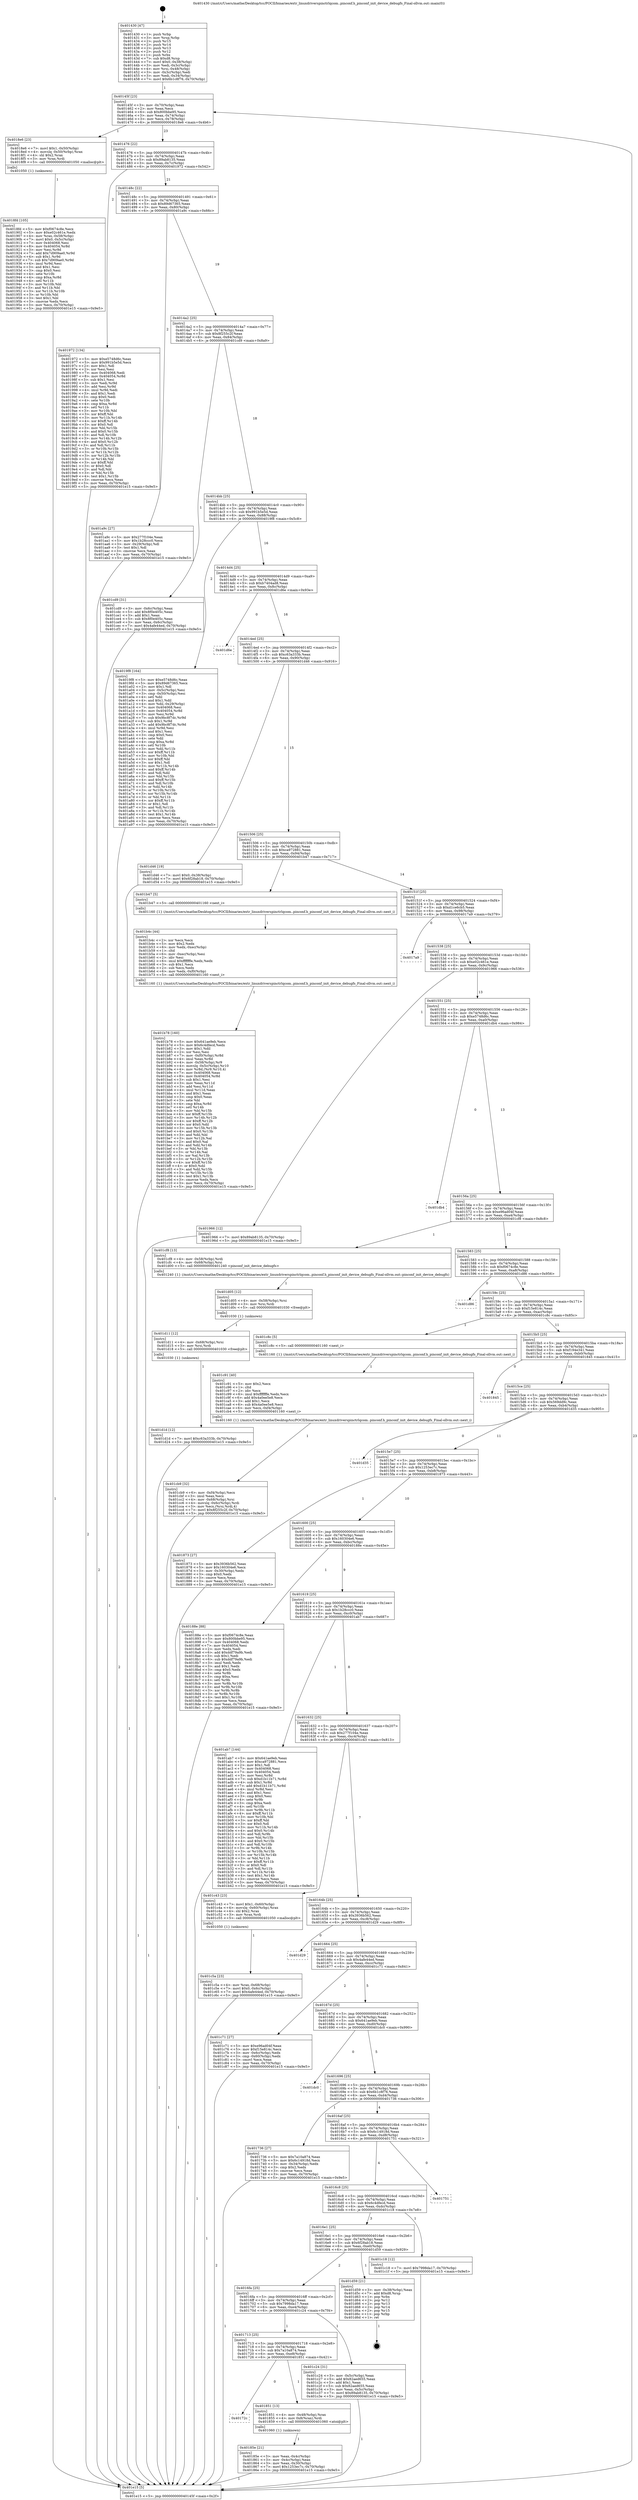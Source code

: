 digraph "0x401430" {
  label = "0x401430 (/mnt/c/Users/mathe/Desktop/tcc/POCII/binaries/extr_linuxdriverspinctrlqcom..pinconf.h_pinconf_init_device_debugfs_Final-ollvm.out::main(0))"
  labelloc = "t"
  node[shape=record]

  Entry [label="",width=0.3,height=0.3,shape=circle,fillcolor=black,style=filled]
  "0x40145f" [label="{
     0x40145f [23]\l
     | [instrs]\l
     &nbsp;&nbsp;0x40145f \<+3\>: mov -0x70(%rbp),%eax\l
     &nbsp;&nbsp;0x401462 \<+2\>: mov %eax,%ecx\l
     &nbsp;&nbsp;0x401464 \<+6\>: sub $0x800bbe95,%ecx\l
     &nbsp;&nbsp;0x40146a \<+3\>: mov %eax,-0x74(%rbp)\l
     &nbsp;&nbsp;0x40146d \<+3\>: mov %ecx,-0x78(%rbp)\l
     &nbsp;&nbsp;0x401470 \<+6\>: je 00000000004018e6 \<main+0x4b6\>\l
  }"]
  "0x4018e6" [label="{
     0x4018e6 [23]\l
     | [instrs]\l
     &nbsp;&nbsp;0x4018e6 \<+7\>: movl $0x1,-0x50(%rbp)\l
     &nbsp;&nbsp;0x4018ed \<+4\>: movslq -0x50(%rbp),%rax\l
     &nbsp;&nbsp;0x4018f1 \<+4\>: shl $0x2,%rax\l
     &nbsp;&nbsp;0x4018f5 \<+3\>: mov %rax,%rdi\l
     &nbsp;&nbsp;0x4018f8 \<+5\>: call 0000000000401050 \<malloc@plt\>\l
     | [calls]\l
     &nbsp;&nbsp;0x401050 \{1\} (unknown)\l
  }"]
  "0x401476" [label="{
     0x401476 [22]\l
     | [instrs]\l
     &nbsp;&nbsp;0x401476 \<+5\>: jmp 000000000040147b \<main+0x4b\>\l
     &nbsp;&nbsp;0x40147b \<+3\>: mov -0x74(%rbp),%eax\l
     &nbsp;&nbsp;0x40147e \<+5\>: sub $0x89ab8135,%eax\l
     &nbsp;&nbsp;0x401483 \<+3\>: mov %eax,-0x7c(%rbp)\l
     &nbsp;&nbsp;0x401486 \<+6\>: je 0000000000401972 \<main+0x542\>\l
  }"]
  Exit [label="",width=0.3,height=0.3,shape=circle,fillcolor=black,style=filled,peripheries=2]
  "0x401972" [label="{
     0x401972 [134]\l
     | [instrs]\l
     &nbsp;&nbsp;0x401972 \<+5\>: mov $0xe5748d6c,%eax\l
     &nbsp;&nbsp;0x401977 \<+5\>: mov $0x991b5e5d,%ecx\l
     &nbsp;&nbsp;0x40197c \<+2\>: mov $0x1,%dl\l
     &nbsp;&nbsp;0x40197e \<+2\>: xor %esi,%esi\l
     &nbsp;&nbsp;0x401980 \<+7\>: mov 0x404068,%edi\l
     &nbsp;&nbsp;0x401987 \<+8\>: mov 0x404054,%r8d\l
     &nbsp;&nbsp;0x40198f \<+3\>: sub $0x1,%esi\l
     &nbsp;&nbsp;0x401992 \<+3\>: mov %edi,%r9d\l
     &nbsp;&nbsp;0x401995 \<+3\>: add %esi,%r9d\l
     &nbsp;&nbsp;0x401998 \<+4\>: imul %r9d,%edi\l
     &nbsp;&nbsp;0x40199c \<+3\>: and $0x1,%edi\l
     &nbsp;&nbsp;0x40199f \<+3\>: cmp $0x0,%edi\l
     &nbsp;&nbsp;0x4019a2 \<+4\>: sete %r10b\l
     &nbsp;&nbsp;0x4019a6 \<+4\>: cmp $0xa,%r8d\l
     &nbsp;&nbsp;0x4019aa \<+4\>: setl %r11b\l
     &nbsp;&nbsp;0x4019ae \<+3\>: mov %r10b,%bl\l
     &nbsp;&nbsp;0x4019b1 \<+3\>: xor $0xff,%bl\l
     &nbsp;&nbsp;0x4019b4 \<+3\>: mov %r11b,%r14b\l
     &nbsp;&nbsp;0x4019b7 \<+4\>: xor $0xff,%r14b\l
     &nbsp;&nbsp;0x4019bb \<+3\>: xor $0x0,%dl\l
     &nbsp;&nbsp;0x4019be \<+3\>: mov %bl,%r15b\l
     &nbsp;&nbsp;0x4019c1 \<+4\>: and $0x0,%r15b\l
     &nbsp;&nbsp;0x4019c5 \<+3\>: and %dl,%r10b\l
     &nbsp;&nbsp;0x4019c8 \<+3\>: mov %r14b,%r12b\l
     &nbsp;&nbsp;0x4019cb \<+4\>: and $0x0,%r12b\l
     &nbsp;&nbsp;0x4019cf \<+3\>: and %dl,%r11b\l
     &nbsp;&nbsp;0x4019d2 \<+3\>: or %r10b,%r15b\l
     &nbsp;&nbsp;0x4019d5 \<+3\>: or %r11b,%r12b\l
     &nbsp;&nbsp;0x4019d8 \<+3\>: xor %r12b,%r15b\l
     &nbsp;&nbsp;0x4019db \<+3\>: or %r14b,%bl\l
     &nbsp;&nbsp;0x4019de \<+3\>: xor $0xff,%bl\l
     &nbsp;&nbsp;0x4019e1 \<+3\>: or $0x0,%dl\l
     &nbsp;&nbsp;0x4019e4 \<+2\>: and %dl,%bl\l
     &nbsp;&nbsp;0x4019e6 \<+3\>: or %bl,%r15b\l
     &nbsp;&nbsp;0x4019e9 \<+4\>: test $0x1,%r15b\l
     &nbsp;&nbsp;0x4019ed \<+3\>: cmovne %ecx,%eax\l
     &nbsp;&nbsp;0x4019f0 \<+3\>: mov %eax,-0x70(%rbp)\l
     &nbsp;&nbsp;0x4019f3 \<+5\>: jmp 0000000000401e15 \<main+0x9e5\>\l
  }"]
  "0x40148c" [label="{
     0x40148c [22]\l
     | [instrs]\l
     &nbsp;&nbsp;0x40148c \<+5\>: jmp 0000000000401491 \<main+0x61\>\l
     &nbsp;&nbsp;0x401491 \<+3\>: mov -0x74(%rbp),%eax\l
     &nbsp;&nbsp;0x401494 \<+5\>: sub $0x89d67365,%eax\l
     &nbsp;&nbsp;0x401499 \<+3\>: mov %eax,-0x80(%rbp)\l
     &nbsp;&nbsp;0x40149c \<+6\>: je 0000000000401a9c \<main+0x66c\>\l
  }"]
  "0x401d1d" [label="{
     0x401d1d [12]\l
     | [instrs]\l
     &nbsp;&nbsp;0x401d1d \<+7\>: movl $0xc63a333b,-0x70(%rbp)\l
     &nbsp;&nbsp;0x401d24 \<+5\>: jmp 0000000000401e15 \<main+0x9e5\>\l
  }"]
  "0x401a9c" [label="{
     0x401a9c [27]\l
     | [instrs]\l
     &nbsp;&nbsp;0x401a9c \<+5\>: mov $0x277f104e,%eax\l
     &nbsp;&nbsp;0x401aa1 \<+5\>: mov $0x1b28ccc0,%ecx\l
     &nbsp;&nbsp;0x401aa6 \<+3\>: mov -0x29(%rbp),%dl\l
     &nbsp;&nbsp;0x401aa9 \<+3\>: test $0x1,%dl\l
     &nbsp;&nbsp;0x401aac \<+3\>: cmovne %ecx,%eax\l
     &nbsp;&nbsp;0x401aaf \<+3\>: mov %eax,-0x70(%rbp)\l
     &nbsp;&nbsp;0x401ab2 \<+5\>: jmp 0000000000401e15 \<main+0x9e5\>\l
  }"]
  "0x4014a2" [label="{
     0x4014a2 [25]\l
     | [instrs]\l
     &nbsp;&nbsp;0x4014a2 \<+5\>: jmp 00000000004014a7 \<main+0x77\>\l
     &nbsp;&nbsp;0x4014a7 \<+3\>: mov -0x74(%rbp),%eax\l
     &nbsp;&nbsp;0x4014aa \<+5\>: sub $0x8f255c2f,%eax\l
     &nbsp;&nbsp;0x4014af \<+6\>: mov %eax,-0x84(%rbp)\l
     &nbsp;&nbsp;0x4014b5 \<+6\>: je 0000000000401cd9 \<main+0x8a9\>\l
  }"]
  "0x401d11" [label="{
     0x401d11 [12]\l
     | [instrs]\l
     &nbsp;&nbsp;0x401d11 \<+4\>: mov -0x68(%rbp),%rsi\l
     &nbsp;&nbsp;0x401d15 \<+3\>: mov %rsi,%rdi\l
     &nbsp;&nbsp;0x401d18 \<+5\>: call 0000000000401030 \<free@plt\>\l
     | [calls]\l
     &nbsp;&nbsp;0x401030 \{1\} (unknown)\l
  }"]
  "0x401cd9" [label="{
     0x401cd9 [31]\l
     | [instrs]\l
     &nbsp;&nbsp;0x401cd9 \<+3\>: mov -0x6c(%rbp),%eax\l
     &nbsp;&nbsp;0x401cdc \<+5\>: add $0x8f0e405c,%eax\l
     &nbsp;&nbsp;0x401ce1 \<+3\>: add $0x1,%eax\l
     &nbsp;&nbsp;0x401ce4 \<+5\>: sub $0x8f0e405c,%eax\l
     &nbsp;&nbsp;0x401ce9 \<+3\>: mov %eax,-0x6c(%rbp)\l
     &nbsp;&nbsp;0x401cec \<+7\>: movl $0x4afe44ed,-0x70(%rbp)\l
     &nbsp;&nbsp;0x401cf3 \<+5\>: jmp 0000000000401e15 \<main+0x9e5\>\l
  }"]
  "0x4014bb" [label="{
     0x4014bb [25]\l
     | [instrs]\l
     &nbsp;&nbsp;0x4014bb \<+5\>: jmp 00000000004014c0 \<main+0x90\>\l
     &nbsp;&nbsp;0x4014c0 \<+3\>: mov -0x74(%rbp),%eax\l
     &nbsp;&nbsp;0x4014c3 \<+5\>: sub $0x991b5e5d,%eax\l
     &nbsp;&nbsp;0x4014c8 \<+6\>: mov %eax,-0x88(%rbp)\l
     &nbsp;&nbsp;0x4014ce \<+6\>: je 00000000004019f8 \<main+0x5c8\>\l
  }"]
  "0x401d05" [label="{
     0x401d05 [12]\l
     | [instrs]\l
     &nbsp;&nbsp;0x401d05 \<+4\>: mov -0x58(%rbp),%rsi\l
     &nbsp;&nbsp;0x401d09 \<+3\>: mov %rsi,%rdi\l
     &nbsp;&nbsp;0x401d0c \<+5\>: call 0000000000401030 \<free@plt\>\l
     | [calls]\l
     &nbsp;&nbsp;0x401030 \{1\} (unknown)\l
  }"]
  "0x4019f8" [label="{
     0x4019f8 [164]\l
     | [instrs]\l
     &nbsp;&nbsp;0x4019f8 \<+5\>: mov $0xe5748d6c,%eax\l
     &nbsp;&nbsp;0x4019fd \<+5\>: mov $0x89d67365,%ecx\l
     &nbsp;&nbsp;0x401a02 \<+2\>: mov $0x1,%dl\l
     &nbsp;&nbsp;0x401a04 \<+3\>: mov -0x5c(%rbp),%esi\l
     &nbsp;&nbsp;0x401a07 \<+3\>: cmp -0x50(%rbp),%esi\l
     &nbsp;&nbsp;0x401a0a \<+4\>: setl %dil\l
     &nbsp;&nbsp;0x401a0e \<+4\>: and $0x1,%dil\l
     &nbsp;&nbsp;0x401a12 \<+4\>: mov %dil,-0x29(%rbp)\l
     &nbsp;&nbsp;0x401a16 \<+7\>: mov 0x404068,%esi\l
     &nbsp;&nbsp;0x401a1d \<+8\>: mov 0x404054,%r8d\l
     &nbsp;&nbsp;0x401a25 \<+3\>: mov %esi,%r9d\l
     &nbsp;&nbsp;0x401a28 \<+7\>: sub $0x9bc8f7dc,%r9d\l
     &nbsp;&nbsp;0x401a2f \<+4\>: sub $0x1,%r9d\l
     &nbsp;&nbsp;0x401a33 \<+7\>: add $0x9bc8f7dc,%r9d\l
     &nbsp;&nbsp;0x401a3a \<+4\>: imul %r9d,%esi\l
     &nbsp;&nbsp;0x401a3e \<+3\>: and $0x1,%esi\l
     &nbsp;&nbsp;0x401a41 \<+3\>: cmp $0x0,%esi\l
     &nbsp;&nbsp;0x401a44 \<+4\>: sete %dil\l
     &nbsp;&nbsp;0x401a48 \<+4\>: cmp $0xa,%r8d\l
     &nbsp;&nbsp;0x401a4c \<+4\>: setl %r10b\l
     &nbsp;&nbsp;0x401a50 \<+3\>: mov %dil,%r11b\l
     &nbsp;&nbsp;0x401a53 \<+4\>: xor $0xff,%r11b\l
     &nbsp;&nbsp;0x401a57 \<+3\>: mov %r10b,%bl\l
     &nbsp;&nbsp;0x401a5a \<+3\>: xor $0xff,%bl\l
     &nbsp;&nbsp;0x401a5d \<+3\>: xor $0x1,%dl\l
     &nbsp;&nbsp;0x401a60 \<+3\>: mov %r11b,%r14b\l
     &nbsp;&nbsp;0x401a63 \<+4\>: and $0xff,%r14b\l
     &nbsp;&nbsp;0x401a67 \<+3\>: and %dl,%dil\l
     &nbsp;&nbsp;0x401a6a \<+3\>: mov %bl,%r15b\l
     &nbsp;&nbsp;0x401a6d \<+4\>: and $0xff,%r15b\l
     &nbsp;&nbsp;0x401a71 \<+3\>: and %dl,%r10b\l
     &nbsp;&nbsp;0x401a74 \<+3\>: or %dil,%r14b\l
     &nbsp;&nbsp;0x401a77 \<+3\>: or %r10b,%r15b\l
     &nbsp;&nbsp;0x401a7a \<+3\>: xor %r15b,%r14b\l
     &nbsp;&nbsp;0x401a7d \<+3\>: or %bl,%r11b\l
     &nbsp;&nbsp;0x401a80 \<+4\>: xor $0xff,%r11b\l
     &nbsp;&nbsp;0x401a84 \<+3\>: or $0x1,%dl\l
     &nbsp;&nbsp;0x401a87 \<+3\>: and %dl,%r11b\l
     &nbsp;&nbsp;0x401a8a \<+3\>: or %r11b,%r14b\l
     &nbsp;&nbsp;0x401a8d \<+4\>: test $0x1,%r14b\l
     &nbsp;&nbsp;0x401a91 \<+3\>: cmovne %ecx,%eax\l
     &nbsp;&nbsp;0x401a94 \<+3\>: mov %eax,-0x70(%rbp)\l
     &nbsp;&nbsp;0x401a97 \<+5\>: jmp 0000000000401e15 \<main+0x9e5\>\l
  }"]
  "0x4014d4" [label="{
     0x4014d4 [25]\l
     | [instrs]\l
     &nbsp;&nbsp;0x4014d4 \<+5\>: jmp 00000000004014d9 \<main+0xa9\>\l
     &nbsp;&nbsp;0x4014d9 \<+3\>: mov -0x74(%rbp),%eax\l
     &nbsp;&nbsp;0x4014dc \<+5\>: sub $0xb7404ad8,%eax\l
     &nbsp;&nbsp;0x4014e1 \<+6\>: mov %eax,-0x8c(%rbp)\l
     &nbsp;&nbsp;0x4014e7 \<+6\>: je 0000000000401d6e \<main+0x93e\>\l
  }"]
  "0x401cb9" [label="{
     0x401cb9 [32]\l
     | [instrs]\l
     &nbsp;&nbsp;0x401cb9 \<+6\>: mov -0xf4(%rbp),%ecx\l
     &nbsp;&nbsp;0x401cbf \<+3\>: imul %eax,%ecx\l
     &nbsp;&nbsp;0x401cc2 \<+4\>: mov -0x68(%rbp),%rsi\l
     &nbsp;&nbsp;0x401cc6 \<+4\>: movslq -0x6c(%rbp),%rdi\l
     &nbsp;&nbsp;0x401cca \<+3\>: mov %ecx,(%rsi,%rdi,4)\l
     &nbsp;&nbsp;0x401ccd \<+7\>: movl $0x8f255c2f,-0x70(%rbp)\l
     &nbsp;&nbsp;0x401cd4 \<+5\>: jmp 0000000000401e15 \<main+0x9e5\>\l
  }"]
  "0x401d6e" [label="{
     0x401d6e\l
  }", style=dashed]
  "0x4014ed" [label="{
     0x4014ed [25]\l
     | [instrs]\l
     &nbsp;&nbsp;0x4014ed \<+5\>: jmp 00000000004014f2 \<main+0xc2\>\l
     &nbsp;&nbsp;0x4014f2 \<+3\>: mov -0x74(%rbp),%eax\l
     &nbsp;&nbsp;0x4014f5 \<+5\>: sub $0xc63a333b,%eax\l
     &nbsp;&nbsp;0x4014fa \<+6\>: mov %eax,-0x90(%rbp)\l
     &nbsp;&nbsp;0x401500 \<+6\>: je 0000000000401d46 \<main+0x916\>\l
  }"]
  "0x401c91" [label="{
     0x401c91 [40]\l
     | [instrs]\l
     &nbsp;&nbsp;0x401c91 \<+5\>: mov $0x2,%ecx\l
     &nbsp;&nbsp;0x401c96 \<+1\>: cltd\l
     &nbsp;&nbsp;0x401c97 \<+2\>: idiv %ecx\l
     &nbsp;&nbsp;0x401c99 \<+6\>: imul $0xfffffffe,%edx,%ecx\l
     &nbsp;&nbsp;0x401c9f \<+6\>: add $0x4a0ee5e8,%ecx\l
     &nbsp;&nbsp;0x401ca5 \<+3\>: add $0x1,%ecx\l
     &nbsp;&nbsp;0x401ca8 \<+6\>: sub $0x4a0ee5e8,%ecx\l
     &nbsp;&nbsp;0x401cae \<+6\>: mov %ecx,-0xf4(%rbp)\l
     &nbsp;&nbsp;0x401cb4 \<+5\>: call 0000000000401160 \<next_i\>\l
     | [calls]\l
     &nbsp;&nbsp;0x401160 \{1\} (/mnt/c/Users/mathe/Desktop/tcc/POCII/binaries/extr_linuxdriverspinctrlqcom..pinconf.h_pinconf_init_device_debugfs_Final-ollvm.out::next_i)\l
  }"]
  "0x401d46" [label="{
     0x401d46 [19]\l
     | [instrs]\l
     &nbsp;&nbsp;0x401d46 \<+7\>: movl $0x0,-0x38(%rbp)\l
     &nbsp;&nbsp;0x401d4d \<+7\>: movl $0x6f28ab18,-0x70(%rbp)\l
     &nbsp;&nbsp;0x401d54 \<+5\>: jmp 0000000000401e15 \<main+0x9e5\>\l
  }"]
  "0x401506" [label="{
     0x401506 [25]\l
     | [instrs]\l
     &nbsp;&nbsp;0x401506 \<+5\>: jmp 000000000040150b \<main+0xdb\>\l
     &nbsp;&nbsp;0x40150b \<+3\>: mov -0x74(%rbp),%eax\l
     &nbsp;&nbsp;0x40150e \<+5\>: sub $0xca972881,%eax\l
     &nbsp;&nbsp;0x401513 \<+6\>: mov %eax,-0x94(%rbp)\l
     &nbsp;&nbsp;0x401519 \<+6\>: je 0000000000401b47 \<main+0x717\>\l
  }"]
  "0x401c5a" [label="{
     0x401c5a [23]\l
     | [instrs]\l
     &nbsp;&nbsp;0x401c5a \<+4\>: mov %rax,-0x68(%rbp)\l
     &nbsp;&nbsp;0x401c5e \<+7\>: movl $0x0,-0x6c(%rbp)\l
     &nbsp;&nbsp;0x401c65 \<+7\>: movl $0x4afe44ed,-0x70(%rbp)\l
     &nbsp;&nbsp;0x401c6c \<+5\>: jmp 0000000000401e15 \<main+0x9e5\>\l
  }"]
  "0x401b47" [label="{
     0x401b47 [5]\l
     | [instrs]\l
     &nbsp;&nbsp;0x401b47 \<+5\>: call 0000000000401160 \<next_i\>\l
     | [calls]\l
     &nbsp;&nbsp;0x401160 \{1\} (/mnt/c/Users/mathe/Desktop/tcc/POCII/binaries/extr_linuxdriverspinctrlqcom..pinconf.h_pinconf_init_device_debugfs_Final-ollvm.out::next_i)\l
  }"]
  "0x40151f" [label="{
     0x40151f [25]\l
     | [instrs]\l
     &nbsp;&nbsp;0x40151f \<+5\>: jmp 0000000000401524 \<main+0xf4\>\l
     &nbsp;&nbsp;0x401524 \<+3\>: mov -0x74(%rbp),%eax\l
     &nbsp;&nbsp;0x401527 \<+5\>: sub $0xd1ce6cb5,%eax\l
     &nbsp;&nbsp;0x40152c \<+6\>: mov %eax,-0x98(%rbp)\l
     &nbsp;&nbsp;0x401532 \<+6\>: je 00000000004017a9 \<main+0x379\>\l
  }"]
  "0x401b78" [label="{
     0x401b78 [160]\l
     | [instrs]\l
     &nbsp;&nbsp;0x401b78 \<+5\>: mov $0x641ae9eb,%ecx\l
     &nbsp;&nbsp;0x401b7d \<+5\>: mov $0x6c4dfecd,%edx\l
     &nbsp;&nbsp;0x401b82 \<+3\>: mov $0x1,%dil\l
     &nbsp;&nbsp;0x401b85 \<+2\>: xor %esi,%esi\l
     &nbsp;&nbsp;0x401b87 \<+7\>: mov -0xf0(%rbp),%r8d\l
     &nbsp;&nbsp;0x401b8e \<+4\>: imul %eax,%r8d\l
     &nbsp;&nbsp;0x401b92 \<+4\>: mov -0x58(%rbp),%r9\l
     &nbsp;&nbsp;0x401b96 \<+4\>: movslq -0x5c(%rbp),%r10\l
     &nbsp;&nbsp;0x401b9a \<+4\>: mov %r8d,(%r9,%r10,4)\l
     &nbsp;&nbsp;0x401b9e \<+7\>: mov 0x404068,%eax\l
     &nbsp;&nbsp;0x401ba5 \<+8\>: mov 0x404054,%r8d\l
     &nbsp;&nbsp;0x401bad \<+3\>: sub $0x1,%esi\l
     &nbsp;&nbsp;0x401bb0 \<+3\>: mov %eax,%r11d\l
     &nbsp;&nbsp;0x401bb3 \<+3\>: add %esi,%r11d\l
     &nbsp;&nbsp;0x401bb6 \<+4\>: imul %r11d,%eax\l
     &nbsp;&nbsp;0x401bba \<+3\>: and $0x1,%eax\l
     &nbsp;&nbsp;0x401bbd \<+3\>: cmp $0x0,%eax\l
     &nbsp;&nbsp;0x401bc0 \<+3\>: sete %bl\l
     &nbsp;&nbsp;0x401bc3 \<+4\>: cmp $0xa,%r8d\l
     &nbsp;&nbsp;0x401bc7 \<+4\>: setl %r14b\l
     &nbsp;&nbsp;0x401bcb \<+3\>: mov %bl,%r15b\l
     &nbsp;&nbsp;0x401bce \<+4\>: xor $0xff,%r15b\l
     &nbsp;&nbsp;0x401bd2 \<+3\>: mov %r14b,%r12b\l
     &nbsp;&nbsp;0x401bd5 \<+4\>: xor $0xff,%r12b\l
     &nbsp;&nbsp;0x401bd9 \<+4\>: xor $0x0,%dil\l
     &nbsp;&nbsp;0x401bdd \<+3\>: mov %r15b,%r13b\l
     &nbsp;&nbsp;0x401be0 \<+4\>: and $0x0,%r13b\l
     &nbsp;&nbsp;0x401be4 \<+3\>: and %dil,%bl\l
     &nbsp;&nbsp;0x401be7 \<+3\>: mov %r12b,%al\l
     &nbsp;&nbsp;0x401bea \<+2\>: and $0x0,%al\l
     &nbsp;&nbsp;0x401bec \<+3\>: and %dil,%r14b\l
     &nbsp;&nbsp;0x401bef \<+3\>: or %bl,%r13b\l
     &nbsp;&nbsp;0x401bf2 \<+3\>: or %r14b,%al\l
     &nbsp;&nbsp;0x401bf5 \<+3\>: xor %al,%r13b\l
     &nbsp;&nbsp;0x401bf8 \<+3\>: or %r12b,%r15b\l
     &nbsp;&nbsp;0x401bfb \<+4\>: xor $0xff,%r15b\l
     &nbsp;&nbsp;0x401bff \<+4\>: or $0x0,%dil\l
     &nbsp;&nbsp;0x401c03 \<+3\>: and %dil,%r15b\l
     &nbsp;&nbsp;0x401c06 \<+3\>: or %r15b,%r13b\l
     &nbsp;&nbsp;0x401c09 \<+4\>: test $0x1,%r13b\l
     &nbsp;&nbsp;0x401c0d \<+3\>: cmovne %edx,%ecx\l
     &nbsp;&nbsp;0x401c10 \<+3\>: mov %ecx,-0x70(%rbp)\l
     &nbsp;&nbsp;0x401c13 \<+5\>: jmp 0000000000401e15 \<main+0x9e5\>\l
  }"]
  "0x4017a9" [label="{
     0x4017a9\l
  }", style=dashed]
  "0x401538" [label="{
     0x401538 [25]\l
     | [instrs]\l
     &nbsp;&nbsp;0x401538 \<+5\>: jmp 000000000040153d \<main+0x10d\>\l
     &nbsp;&nbsp;0x40153d \<+3\>: mov -0x74(%rbp),%eax\l
     &nbsp;&nbsp;0x401540 \<+5\>: sub $0xe02c461e,%eax\l
     &nbsp;&nbsp;0x401545 \<+6\>: mov %eax,-0x9c(%rbp)\l
     &nbsp;&nbsp;0x40154b \<+6\>: je 0000000000401966 \<main+0x536\>\l
  }"]
  "0x401b4c" [label="{
     0x401b4c [44]\l
     | [instrs]\l
     &nbsp;&nbsp;0x401b4c \<+2\>: xor %ecx,%ecx\l
     &nbsp;&nbsp;0x401b4e \<+5\>: mov $0x2,%edx\l
     &nbsp;&nbsp;0x401b53 \<+6\>: mov %edx,-0xec(%rbp)\l
     &nbsp;&nbsp;0x401b59 \<+1\>: cltd\l
     &nbsp;&nbsp;0x401b5a \<+6\>: mov -0xec(%rbp),%esi\l
     &nbsp;&nbsp;0x401b60 \<+2\>: idiv %esi\l
     &nbsp;&nbsp;0x401b62 \<+6\>: imul $0xfffffffe,%edx,%edx\l
     &nbsp;&nbsp;0x401b68 \<+3\>: sub $0x1,%ecx\l
     &nbsp;&nbsp;0x401b6b \<+2\>: sub %ecx,%edx\l
     &nbsp;&nbsp;0x401b6d \<+6\>: mov %edx,-0xf0(%rbp)\l
     &nbsp;&nbsp;0x401b73 \<+5\>: call 0000000000401160 \<next_i\>\l
     | [calls]\l
     &nbsp;&nbsp;0x401160 \{1\} (/mnt/c/Users/mathe/Desktop/tcc/POCII/binaries/extr_linuxdriverspinctrlqcom..pinconf.h_pinconf_init_device_debugfs_Final-ollvm.out::next_i)\l
  }"]
  "0x401966" [label="{
     0x401966 [12]\l
     | [instrs]\l
     &nbsp;&nbsp;0x401966 \<+7\>: movl $0x89ab8135,-0x70(%rbp)\l
     &nbsp;&nbsp;0x40196d \<+5\>: jmp 0000000000401e15 \<main+0x9e5\>\l
  }"]
  "0x401551" [label="{
     0x401551 [25]\l
     | [instrs]\l
     &nbsp;&nbsp;0x401551 \<+5\>: jmp 0000000000401556 \<main+0x126\>\l
     &nbsp;&nbsp;0x401556 \<+3\>: mov -0x74(%rbp),%eax\l
     &nbsp;&nbsp;0x401559 \<+5\>: sub $0xe5748d6c,%eax\l
     &nbsp;&nbsp;0x40155e \<+6\>: mov %eax,-0xa0(%rbp)\l
     &nbsp;&nbsp;0x401564 \<+6\>: je 0000000000401db4 \<main+0x984\>\l
  }"]
  "0x4018fd" [label="{
     0x4018fd [105]\l
     | [instrs]\l
     &nbsp;&nbsp;0x4018fd \<+5\>: mov $0xf0674c8e,%ecx\l
     &nbsp;&nbsp;0x401902 \<+5\>: mov $0xe02c461e,%edx\l
     &nbsp;&nbsp;0x401907 \<+4\>: mov %rax,-0x58(%rbp)\l
     &nbsp;&nbsp;0x40190b \<+7\>: movl $0x0,-0x5c(%rbp)\l
     &nbsp;&nbsp;0x401912 \<+7\>: mov 0x404068,%esi\l
     &nbsp;&nbsp;0x401919 \<+8\>: mov 0x404054,%r8d\l
     &nbsp;&nbsp;0x401921 \<+3\>: mov %esi,%r9d\l
     &nbsp;&nbsp;0x401924 \<+7\>: add $0x7d909ae0,%r9d\l
     &nbsp;&nbsp;0x40192b \<+4\>: sub $0x1,%r9d\l
     &nbsp;&nbsp;0x40192f \<+7\>: sub $0x7d909ae0,%r9d\l
     &nbsp;&nbsp;0x401936 \<+4\>: imul %r9d,%esi\l
     &nbsp;&nbsp;0x40193a \<+3\>: and $0x1,%esi\l
     &nbsp;&nbsp;0x40193d \<+3\>: cmp $0x0,%esi\l
     &nbsp;&nbsp;0x401940 \<+4\>: sete %r10b\l
     &nbsp;&nbsp;0x401944 \<+4\>: cmp $0xa,%r8d\l
     &nbsp;&nbsp;0x401948 \<+4\>: setl %r11b\l
     &nbsp;&nbsp;0x40194c \<+3\>: mov %r10b,%bl\l
     &nbsp;&nbsp;0x40194f \<+3\>: and %r11b,%bl\l
     &nbsp;&nbsp;0x401952 \<+3\>: xor %r11b,%r10b\l
     &nbsp;&nbsp;0x401955 \<+3\>: or %r10b,%bl\l
     &nbsp;&nbsp;0x401958 \<+3\>: test $0x1,%bl\l
     &nbsp;&nbsp;0x40195b \<+3\>: cmovne %edx,%ecx\l
     &nbsp;&nbsp;0x40195e \<+3\>: mov %ecx,-0x70(%rbp)\l
     &nbsp;&nbsp;0x401961 \<+5\>: jmp 0000000000401e15 \<main+0x9e5\>\l
  }"]
  "0x401db4" [label="{
     0x401db4\l
  }", style=dashed]
  "0x40156a" [label="{
     0x40156a [25]\l
     | [instrs]\l
     &nbsp;&nbsp;0x40156a \<+5\>: jmp 000000000040156f \<main+0x13f\>\l
     &nbsp;&nbsp;0x40156f \<+3\>: mov -0x74(%rbp),%eax\l
     &nbsp;&nbsp;0x401572 \<+5\>: sub $0xe96ad04f,%eax\l
     &nbsp;&nbsp;0x401577 \<+6\>: mov %eax,-0xa4(%rbp)\l
     &nbsp;&nbsp;0x40157d \<+6\>: je 0000000000401cf8 \<main+0x8c8\>\l
  }"]
  "0x40185e" [label="{
     0x40185e [21]\l
     | [instrs]\l
     &nbsp;&nbsp;0x40185e \<+3\>: mov %eax,-0x4c(%rbp)\l
     &nbsp;&nbsp;0x401861 \<+3\>: mov -0x4c(%rbp),%eax\l
     &nbsp;&nbsp;0x401864 \<+3\>: mov %eax,-0x30(%rbp)\l
     &nbsp;&nbsp;0x401867 \<+7\>: movl $0x1253ec7c,-0x70(%rbp)\l
     &nbsp;&nbsp;0x40186e \<+5\>: jmp 0000000000401e15 \<main+0x9e5\>\l
  }"]
  "0x401cf8" [label="{
     0x401cf8 [13]\l
     | [instrs]\l
     &nbsp;&nbsp;0x401cf8 \<+4\>: mov -0x58(%rbp),%rdi\l
     &nbsp;&nbsp;0x401cfc \<+4\>: mov -0x68(%rbp),%rsi\l
     &nbsp;&nbsp;0x401d00 \<+5\>: call 0000000000401240 \<pinconf_init_device_debugfs\>\l
     | [calls]\l
     &nbsp;&nbsp;0x401240 \{1\} (/mnt/c/Users/mathe/Desktop/tcc/POCII/binaries/extr_linuxdriverspinctrlqcom..pinconf.h_pinconf_init_device_debugfs_Final-ollvm.out::pinconf_init_device_debugfs)\l
  }"]
  "0x401583" [label="{
     0x401583 [25]\l
     | [instrs]\l
     &nbsp;&nbsp;0x401583 \<+5\>: jmp 0000000000401588 \<main+0x158\>\l
     &nbsp;&nbsp;0x401588 \<+3\>: mov -0x74(%rbp),%eax\l
     &nbsp;&nbsp;0x40158b \<+5\>: sub $0xf0674c8e,%eax\l
     &nbsp;&nbsp;0x401590 \<+6\>: mov %eax,-0xa8(%rbp)\l
     &nbsp;&nbsp;0x401596 \<+6\>: je 0000000000401d86 \<main+0x956\>\l
  }"]
  "0x40172c" [label="{
     0x40172c\l
  }", style=dashed]
  "0x401d86" [label="{
     0x401d86\l
  }", style=dashed]
  "0x40159c" [label="{
     0x40159c [25]\l
     | [instrs]\l
     &nbsp;&nbsp;0x40159c \<+5\>: jmp 00000000004015a1 \<main+0x171\>\l
     &nbsp;&nbsp;0x4015a1 \<+3\>: mov -0x74(%rbp),%eax\l
     &nbsp;&nbsp;0x4015a4 \<+5\>: sub $0xf15e814c,%eax\l
     &nbsp;&nbsp;0x4015a9 \<+6\>: mov %eax,-0xac(%rbp)\l
     &nbsp;&nbsp;0x4015af \<+6\>: je 0000000000401c8c \<main+0x85c\>\l
  }"]
  "0x401851" [label="{
     0x401851 [13]\l
     | [instrs]\l
     &nbsp;&nbsp;0x401851 \<+4\>: mov -0x48(%rbp),%rax\l
     &nbsp;&nbsp;0x401855 \<+4\>: mov 0x8(%rax),%rdi\l
     &nbsp;&nbsp;0x401859 \<+5\>: call 0000000000401060 \<atoi@plt\>\l
     | [calls]\l
     &nbsp;&nbsp;0x401060 \{1\} (unknown)\l
  }"]
  "0x401c8c" [label="{
     0x401c8c [5]\l
     | [instrs]\l
     &nbsp;&nbsp;0x401c8c \<+5\>: call 0000000000401160 \<next_i\>\l
     | [calls]\l
     &nbsp;&nbsp;0x401160 \{1\} (/mnt/c/Users/mathe/Desktop/tcc/POCII/binaries/extr_linuxdriverspinctrlqcom..pinconf.h_pinconf_init_device_debugfs_Final-ollvm.out::next_i)\l
  }"]
  "0x4015b5" [label="{
     0x4015b5 [25]\l
     | [instrs]\l
     &nbsp;&nbsp;0x4015b5 \<+5\>: jmp 00000000004015ba \<main+0x18a\>\l
     &nbsp;&nbsp;0x4015ba \<+3\>: mov -0x74(%rbp),%eax\l
     &nbsp;&nbsp;0x4015bd \<+5\>: sub $0xf194e341,%eax\l
     &nbsp;&nbsp;0x4015c2 \<+6\>: mov %eax,-0xb0(%rbp)\l
     &nbsp;&nbsp;0x4015c8 \<+6\>: je 0000000000401845 \<main+0x415\>\l
  }"]
  "0x401713" [label="{
     0x401713 [25]\l
     | [instrs]\l
     &nbsp;&nbsp;0x401713 \<+5\>: jmp 0000000000401718 \<main+0x2e8\>\l
     &nbsp;&nbsp;0x401718 \<+3\>: mov -0x74(%rbp),%eax\l
     &nbsp;&nbsp;0x40171b \<+5\>: sub $0x7a10a874,%eax\l
     &nbsp;&nbsp;0x401720 \<+6\>: mov %eax,-0xe8(%rbp)\l
     &nbsp;&nbsp;0x401726 \<+6\>: je 0000000000401851 \<main+0x421\>\l
  }"]
  "0x401845" [label="{
     0x401845\l
  }", style=dashed]
  "0x4015ce" [label="{
     0x4015ce [25]\l
     | [instrs]\l
     &nbsp;&nbsp;0x4015ce \<+5\>: jmp 00000000004015d3 \<main+0x1a3\>\l
     &nbsp;&nbsp;0x4015d3 \<+3\>: mov -0x74(%rbp),%eax\l
     &nbsp;&nbsp;0x4015d6 \<+5\>: sub $0x569dd9c,%eax\l
     &nbsp;&nbsp;0x4015db \<+6\>: mov %eax,-0xb4(%rbp)\l
     &nbsp;&nbsp;0x4015e1 \<+6\>: je 0000000000401d35 \<main+0x905\>\l
  }"]
  "0x401c24" [label="{
     0x401c24 [31]\l
     | [instrs]\l
     &nbsp;&nbsp;0x401c24 \<+3\>: mov -0x5c(%rbp),%eax\l
     &nbsp;&nbsp;0x401c27 \<+5\>: add $0x82aed655,%eax\l
     &nbsp;&nbsp;0x401c2c \<+3\>: add $0x1,%eax\l
     &nbsp;&nbsp;0x401c2f \<+5\>: sub $0x82aed655,%eax\l
     &nbsp;&nbsp;0x401c34 \<+3\>: mov %eax,-0x5c(%rbp)\l
     &nbsp;&nbsp;0x401c37 \<+7\>: movl $0x89ab8135,-0x70(%rbp)\l
     &nbsp;&nbsp;0x401c3e \<+5\>: jmp 0000000000401e15 \<main+0x9e5\>\l
  }"]
  "0x401d35" [label="{
     0x401d35\l
  }", style=dashed]
  "0x4015e7" [label="{
     0x4015e7 [25]\l
     | [instrs]\l
     &nbsp;&nbsp;0x4015e7 \<+5\>: jmp 00000000004015ec \<main+0x1bc\>\l
     &nbsp;&nbsp;0x4015ec \<+3\>: mov -0x74(%rbp),%eax\l
     &nbsp;&nbsp;0x4015ef \<+5\>: sub $0x1253ec7c,%eax\l
     &nbsp;&nbsp;0x4015f4 \<+6\>: mov %eax,-0xb8(%rbp)\l
     &nbsp;&nbsp;0x4015fa \<+6\>: je 0000000000401873 \<main+0x443\>\l
  }"]
  "0x4016fa" [label="{
     0x4016fa [25]\l
     | [instrs]\l
     &nbsp;&nbsp;0x4016fa \<+5\>: jmp 00000000004016ff \<main+0x2cf\>\l
     &nbsp;&nbsp;0x4016ff \<+3\>: mov -0x74(%rbp),%eax\l
     &nbsp;&nbsp;0x401702 \<+5\>: sub $0x7998da17,%eax\l
     &nbsp;&nbsp;0x401707 \<+6\>: mov %eax,-0xe4(%rbp)\l
     &nbsp;&nbsp;0x40170d \<+6\>: je 0000000000401c24 \<main+0x7f4\>\l
  }"]
  "0x401873" [label="{
     0x401873 [27]\l
     | [instrs]\l
     &nbsp;&nbsp;0x401873 \<+5\>: mov $0x3936b562,%eax\l
     &nbsp;&nbsp;0x401878 \<+5\>: mov $0x160304e6,%ecx\l
     &nbsp;&nbsp;0x40187d \<+3\>: mov -0x30(%rbp),%edx\l
     &nbsp;&nbsp;0x401880 \<+3\>: cmp $0x0,%edx\l
     &nbsp;&nbsp;0x401883 \<+3\>: cmove %ecx,%eax\l
     &nbsp;&nbsp;0x401886 \<+3\>: mov %eax,-0x70(%rbp)\l
     &nbsp;&nbsp;0x401889 \<+5\>: jmp 0000000000401e15 \<main+0x9e5\>\l
  }"]
  "0x401600" [label="{
     0x401600 [25]\l
     | [instrs]\l
     &nbsp;&nbsp;0x401600 \<+5\>: jmp 0000000000401605 \<main+0x1d5\>\l
     &nbsp;&nbsp;0x401605 \<+3\>: mov -0x74(%rbp),%eax\l
     &nbsp;&nbsp;0x401608 \<+5\>: sub $0x160304e6,%eax\l
     &nbsp;&nbsp;0x40160d \<+6\>: mov %eax,-0xbc(%rbp)\l
     &nbsp;&nbsp;0x401613 \<+6\>: je 000000000040188e \<main+0x45e\>\l
  }"]
  "0x401d59" [label="{
     0x401d59 [21]\l
     | [instrs]\l
     &nbsp;&nbsp;0x401d59 \<+3\>: mov -0x38(%rbp),%eax\l
     &nbsp;&nbsp;0x401d5c \<+7\>: add $0xd8,%rsp\l
     &nbsp;&nbsp;0x401d63 \<+1\>: pop %rbx\l
     &nbsp;&nbsp;0x401d64 \<+2\>: pop %r12\l
     &nbsp;&nbsp;0x401d66 \<+2\>: pop %r13\l
     &nbsp;&nbsp;0x401d68 \<+2\>: pop %r14\l
     &nbsp;&nbsp;0x401d6a \<+2\>: pop %r15\l
     &nbsp;&nbsp;0x401d6c \<+1\>: pop %rbp\l
     &nbsp;&nbsp;0x401d6d \<+1\>: ret\l
  }"]
  "0x40188e" [label="{
     0x40188e [88]\l
     | [instrs]\l
     &nbsp;&nbsp;0x40188e \<+5\>: mov $0xf0674c8e,%eax\l
     &nbsp;&nbsp;0x401893 \<+5\>: mov $0x800bbe95,%ecx\l
     &nbsp;&nbsp;0x401898 \<+7\>: mov 0x404068,%edx\l
     &nbsp;&nbsp;0x40189f \<+7\>: mov 0x404054,%esi\l
     &nbsp;&nbsp;0x4018a6 \<+2\>: mov %edx,%edi\l
     &nbsp;&nbsp;0x4018a8 \<+6\>: add $0xddf79a9b,%edi\l
     &nbsp;&nbsp;0x4018ae \<+3\>: sub $0x1,%edi\l
     &nbsp;&nbsp;0x4018b1 \<+6\>: sub $0xddf79a9b,%edi\l
     &nbsp;&nbsp;0x4018b7 \<+3\>: imul %edi,%edx\l
     &nbsp;&nbsp;0x4018ba \<+3\>: and $0x1,%edx\l
     &nbsp;&nbsp;0x4018bd \<+3\>: cmp $0x0,%edx\l
     &nbsp;&nbsp;0x4018c0 \<+4\>: sete %r8b\l
     &nbsp;&nbsp;0x4018c4 \<+3\>: cmp $0xa,%esi\l
     &nbsp;&nbsp;0x4018c7 \<+4\>: setl %r9b\l
     &nbsp;&nbsp;0x4018cb \<+3\>: mov %r8b,%r10b\l
     &nbsp;&nbsp;0x4018ce \<+3\>: and %r9b,%r10b\l
     &nbsp;&nbsp;0x4018d1 \<+3\>: xor %r9b,%r8b\l
     &nbsp;&nbsp;0x4018d4 \<+3\>: or %r8b,%r10b\l
     &nbsp;&nbsp;0x4018d7 \<+4\>: test $0x1,%r10b\l
     &nbsp;&nbsp;0x4018db \<+3\>: cmovne %ecx,%eax\l
     &nbsp;&nbsp;0x4018de \<+3\>: mov %eax,-0x70(%rbp)\l
     &nbsp;&nbsp;0x4018e1 \<+5\>: jmp 0000000000401e15 \<main+0x9e5\>\l
  }"]
  "0x401619" [label="{
     0x401619 [25]\l
     | [instrs]\l
     &nbsp;&nbsp;0x401619 \<+5\>: jmp 000000000040161e \<main+0x1ee\>\l
     &nbsp;&nbsp;0x40161e \<+3\>: mov -0x74(%rbp),%eax\l
     &nbsp;&nbsp;0x401621 \<+5\>: sub $0x1b28ccc0,%eax\l
     &nbsp;&nbsp;0x401626 \<+6\>: mov %eax,-0xc0(%rbp)\l
     &nbsp;&nbsp;0x40162c \<+6\>: je 0000000000401ab7 \<main+0x687\>\l
  }"]
  "0x4016e1" [label="{
     0x4016e1 [25]\l
     | [instrs]\l
     &nbsp;&nbsp;0x4016e1 \<+5\>: jmp 00000000004016e6 \<main+0x2b6\>\l
     &nbsp;&nbsp;0x4016e6 \<+3\>: mov -0x74(%rbp),%eax\l
     &nbsp;&nbsp;0x4016e9 \<+5\>: sub $0x6f28ab18,%eax\l
     &nbsp;&nbsp;0x4016ee \<+6\>: mov %eax,-0xe0(%rbp)\l
     &nbsp;&nbsp;0x4016f4 \<+6\>: je 0000000000401d59 \<main+0x929\>\l
  }"]
  "0x401ab7" [label="{
     0x401ab7 [144]\l
     | [instrs]\l
     &nbsp;&nbsp;0x401ab7 \<+5\>: mov $0x641ae9eb,%eax\l
     &nbsp;&nbsp;0x401abc \<+5\>: mov $0xca972881,%ecx\l
     &nbsp;&nbsp;0x401ac1 \<+2\>: mov $0x1,%dl\l
     &nbsp;&nbsp;0x401ac3 \<+7\>: mov 0x404068,%esi\l
     &nbsp;&nbsp;0x401aca \<+7\>: mov 0x404054,%edi\l
     &nbsp;&nbsp;0x401ad1 \<+3\>: mov %esi,%r8d\l
     &nbsp;&nbsp;0x401ad4 \<+7\>: sub $0xd1b11b71,%r8d\l
     &nbsp;&nbsp;0x401adb \<+4\>: sub $0x1,%r8d\l
     &nbsp;&nbsp;0x401adf \<+7\>: add $0xd1b11b71,%r8d\l
     &nbsp;&nbsp;0x401ae6 \<+4\>: imul %r8d,%esi\l
     &nbsp;&nbsp;0x401aea \<+3\>: and $0x1,%esi\l
     &nbsp;&nbsp;0x401aed \<+3\>: cmp $0x0,%esi\l
     &nbsp;&nbsp;0x401af0 \<+4\>: sete %r9b\l
     &nbsp;&nbsp;0x401af4 \<+3\>: cmp $0xa,%edi\l
     &nbsp;&nbsp;0x401af7 \<+4\>: setl %r10b\l
     &nbsp;&nbsp;0x401afb \<+3\>: mov %r9b,%r11b\l
     &nbsp;&nbsp;0x401afe \<+4\>: xor $0xff,%r11b\l
     &nbsp;&nbsp;0x401b02 \<+3\>: mov %r10b,%bl\l
     &nbsp;&nbsp;0x401b05 \<+3\>: xor $0xff,%bl\l
     &nbsp;&nbsp;0x401b08 \<+3\>: xor $0x0,%dl\l
     &nbsp;&nbsp;0x401b0b \<+3\>: mov %r11b,%r14b\l
     &nbsp;&nbsp;0x401b0e \<+4\>: and $0x0,%r14b\l
     &nbsp;&nbsp;0x401b12 \<+3\>: and %dl,%r9b\l
     &nbsp;&nbsp;0x401b15 \<+3\>: mov %bl,%r15b\l
     &nbsp;&nbsp;0x401b18 \<+4\>: and $0x0,%r15b\l
     &nbsp;&nbsp;0x401b1c \<+3\>: and %dl,%r10b\l
     &nbsp;&nbsp;0x401b1f \<+3\>: or %r9b,%r14b\l
     &nbsp;&nbsp;0x401b22 \<+3\>: or %r10b,%r15b\l
     &nbsp;&nbsp;0x401b25 \<+3\>: xor %r15b,%r14b\l
     &nbsp;&nbsp;0x401b28 \<+3\>: or %bl,%r11b\l
     &nbsp;&nbsp;0x401b2b \<+4\>: xor $0xff,%r11b\l
     &nbsp;&nbsp;0x401b2f \<+3\>: or $0x0,%dl\l
     &nbsp;&nbsp;0x401b32 \<+3\>: and %dl,%r11b\l
     &nbsp;&nbsp;0x401b35 \<+3\>: or %r11b,%r14b\l
     &nbsp;&nbsp;0x401b38 \<+4\>: test $0x1,%r14b\l
     &nbsp;&nbsp;0x401b3c \<+3\>: cmovne %ecx,%eax\l
     &nbsp;&nbsp;0x401b3f \<+3\>: mov %eax,-0x70(%rbp)\l
     &nbsp;&nbsp;0x401b42 \<+5\>: jmp 0000000000401e15 \<main+0x9e5\>\l
  }"]
  "0x401632" [label="{
     0x401632 [25]\l
     | [instrs]\l
     &nbsp;&nbsp;0x401632 \<+5\>: jmp 0000000000401637 \<main+0x207\>\l
     &nbsp;&nbsp;0x401637 \<+3\>: mov -0x74(%rbp),%eax\l
     &nbsp;&nbsp;0x40163a \<+5\>: sub $0x277f104e,%eax\l
     &nbsp;&nbsp;0x40163f \<+6\>: mov %eax,-0xc4(%rbp)\l
     &nbsp;&nbsp;0x401645 \<+6\>: je 0000000000401c43 \<main+0x813\>\l
  }"]
  "0x401c18" [label="{
     0x401c18 [12]\l
     | [instrs]\l
     &nbsp;&nbsp;0x401c18 \<+7\>: movl $0x7998da17,-0x70(%rbp)\l
     &nbsp;&nbsp;0x401c1f \<+5\>: jmp 0000000000401e15 \<main+0x9e5\>\l
  }"]
  "0x401c43" [label="{
     0x401c43 [23]\l
     | [instrs]\l
     &nbsp;&nbsp;0x401c43 \<+7\>: movl $0x1,-0x60(%rbp)\l
     &nbsp;&nbsp;0x401c4a \<+4\>: movslq -0x60(%rbp),%rax\l
     &nbsp;&nbsp;0x401c4e \<+4\>: shl $0x2,%rax\l
     &nbsp;&nbsp;0x401c52 \<+3\>: mov %rax,%rdi\l
     &nbsp;&nbsp;0x401c55 \<+5\>: call 0000000000401050 \<malloc@plt\>\l
     | [calls]\l
     &nbsp;&nbsp;0x401050 \{1\} (unknown)\l
  }"]
  "0x40164b" [label="{
     0x40164b [25]\l
     | [instrs]\l
     &nbsp;&nbsp;0x40164b \<+5\>: jmp 0000000000401650 \<main+0x220\>\l
     &nbsp;&nbsp;0x401650 \<+3\>: mov -0x74(%rbp),%eax\l
     &nbsp;&nbsp;0x401653 \<+5\>: sub $0x3936b562,%eax\l
     &nbsp;&nbsp;0x401658 \<+6\>: mov %eax,-0xc8(%rbp)\l
     &nbsp;&nbsp;0x40165e \<+6\>: je 0000000000401d29 \<main+0x8f9\>\l
  }"]
  "0x4016c8" [label="{
     0x4016c8 [25]\l
     | [instrs]\l
     &nbsp;&nbsp;0x4016c8 \<+5\>: jmp 00000000004016cd \<main+0x29d\>\l
     &nbsp;&nbsp;0x4016cd \<+3\>: mov -0x74(%rbp),%eax\l
     &nbsp;&nbsp;0x4016d0 \<+5\>: sub $0x6c4dfecd,%eax\l
     &nbsp;&nbsp;0x4016d5 \<+6\>: mov %eax,-0xdc(%rbp)\l
     &nbsp;&nbsp;0x4016db \<+6\>: je 0000000000401c18 \<main+0x7e8\>\l
  }"]
  "0x401d29" [label="{
     0x401d29\l
  }", style=dashed]
  "0x401664" [label="{
     0x401664 [25]\l
     | [instrs]\l
     &nbsp;&nbsp;0x401664 \<+5\>: jmp 0000000000401669 \<main+0x239\>\l
     &nbsp;&nbsp;0x401669 \<+3\>: mov -0x74(%rbp),%eax\l
     &nbsp;&nbsp;0x40166c \<+5\>: sub $0x4afe44ed,%eax\l
     &nbsp;&nbsp;0x401671 \<+6\>: mov %eax,-0xcc(%rbp)\l
     &nbsp;&nbsp;0x401677 \<+6\>: je 0000000000401c71 \<main+0x841\>\l
  }"]
  "0x401751" [label="{
     0x401751\l
  }", style=dashed]
  "0x401c71" [label="{
     0x401c71 [27]\l
     | [instrs]\l
     &nbsp;&nbsp;0x401c71 \<+5\>: mov $0xe96ad04f,%eax\l
     &nbsp;&nbsp;0x401c76 \<+5\>: mov $0xf15e814c,%ecx\l
     &nbsp;&nbsp;0x401c7b \<+3\>: mov -0x6c(%rbp),%edx\l
     &nbsp;&nbsp;0x401c7e \<+3\>: cmp -0x60(%rbp),%edx\l
     &nbsp;&nbsp;0x401c81 \<+3\>: cmovl %ecx,%eax\l
     &nbsp;&nbsp;0x401c84 \<+3\>: mov %eax,-0x70(%rbp)\l
     &nbsp;&nbsp;0x401c87 \<+5\>: jmp 0000000000401e15 \<main+0x9e5\>\l
  }"]
  "0x40167d" [label="{
     0x40167d [25]\l
     | [instrs]\l
     &nbsp;&nbsp;0x40167d \<+5\>: jmp 0000000000401682 \<main+0x252\>\l
     &nbsp;&nbsp;0x401682 \<+3\>: mov -0x74(%rbp),%eax\l
     &nbsp;&nbsp;0x401685 \<+5\>: sub $0x641ae9eb,%eax\l
     &nbsp;&nbsp;0x40168a \<+6\>: mov %eax,-0xd0(%rbp)\l
     &nbsp;&nbsp;0x401690 \<+6\>: je 0000000000401dc0 \<main+0x990\>\l
  }"]
  "0x401430" [label="{
     0x401430 [47]\l
     | [instrs]\l
     &nbsp;&nbsp;0x401430 \<+1\>: push %rbp\l
     &nbsp;&nbsp;0x401431 \<+3\>: mov %rsp,%rbp\l
     &nbsp;&nbsp;0x401434 \<+2\>: push %r15\l
     &nbsp;&nbsp;0x401436 \<+2\>: push %r14\l
     &nbsp;&nbsp;0x401438 \<+2\>: push %r13\l
     &nbsp;&nbsp;0x40143a \<+2\>: push %r12\l
     &nbsp;&nbsp;0x40143c \<+1\>: push %rbx\l
     &nbsp;&nbsp;0x40143d \<+7\>: sub $0xd8,%rsp\l
     &nbsp;&nbsp;0x401444 \<+7\>: movl $0x0,-0x38(%rbp)\l
     &nbsp;&nbsp;0x40144b \<+3\>: mov %edi,-0x3c(%rbp)\l
     &nbsp;&nbsp;0x40144e \<+4\>: mov %rsi,-0x48(%rbp)\l
     &nbsp;&nbsp;0x401452 \<+3\>: mov -0x3c(%rbp),%edi\l
     &nbsp;&nbsp;0x401455 \<+3\>: mov %edi,-0x34(%rbp)\l
     &nbsp;&nbsp;0x401458 \<+7\>: movl $0x6b1c8f76,-0x70(%rbp)\l
  }"]
  "0x401dc0" [label="{
     0x401dc0\l
  }", style=dashed]
  "0x401696" [label="{
     0x401696 [25]\l
     | [instrs]\l
     &nbsp;&nbsp;0x401696 \<+5\>: jmp 000000000040169b \<main+0x26b\>\l
     &nbsp;&nbsp;0x40169b \<+3\>: mov -0x74(%rbp),%eax\l
     &nbsp;&nbsp;0x40169e \<+5\>: sub $0x6b1c8f76,%eax\l
     &nbsp;&nbsp;0x4016a3 \<+6\>: mov %eax,-0xd4(%rbp)\l
     &nbsp;&nbsp;0x4016a9 \<+6\>: je 0000000000401736 \<main+0x306\>\l
  }"]
  "0x401e15" [label="{
     0x401e15 [5]\l
     | [instrs]\l
     &nbsp;&nbsp;0x401e15 \<+5\>: jmp 000000000040145f \<main+0x2f\>\l
  }"]
  "0x401736" [label="{
     0x401736 [27]\l
     | [instrs]\l
     &nbsp;&nbsp;0x401736 \<+5\>: mov $0x7a10a874,%eax\l
     &nbsp;&nbsp;0x40173b \<+5\>: mov $0x6c14918d,%ecx\l
     &nbsp;&nbsp;0x401740 \<+3\>: mov -0x34(%rbp),%edx\l
     &nbsp;&nbsp;0x401743 \<+3\>: cmp $0x2,%edx\l
     &nbsp;&nbsp;0x401746 \<+3\>: cmovne %ecx,%eax\l
     &nbsp;&nbsp;0x401749 \<+3\>: mov %eax,-0x70(%rbp)\l
     &nbsp;&nbsp;0x40174c \<+5\>: jmp 0000000000401e15 \<main+0x9e5\>\l
  }"]
  "0x4016af" [label="{
     0x4016af [25]\l
     | [instrs]\l
     &nbsp;&nbsp;0x4016af \<+5\>: jmp 00000000004016b4 \<main+0x284\>\l
     &nbsp;&nbsp;0x4016b4 \<+3\>: mov -0x74(%rbp),%eax\l
     &nbsp;&nbsp;0x4016b7 \<+5\>: sub $0x6c14918d,%eax\l
     &nbsp;&nbsp;0x4016bc \<+6\>: mov %eax,-0xd8(%rbp)\l
     &nbsp;&nbsp;0x4016c2 \<+6\>: je 0000000000401751 \<main+0x321\>\l
  }"]
  Entry -> "0x401430" [label=" 1"]
  "0x40145f" -> "0x4018e6" [label=" 1"]
  "0x40145f" -> "0x401476" [label=" 23"]
  "0x401d59" -> Exit [label=" 1"]
  "0x401476" -> "0x401972" [label=" 2"]
  "0x401476" -> "0x40148c" [label=" 21"]
  "0x401d46" -> "0x401e15" [label=" 1"]
  "0x40148c" -> "0x401a9c" [label=" 2"]
  "0x40148c" -> "0x4014a2" [label=" 19"]
  "0x401d1d" -> "0x401e15" [label=" 1"]
  "0x4014a2" -> "0x401cd9" [label=" 1"]
  "0x4014a2" -> "0x4014bb" [label=" 18"]
  "0x401d11" -> "0x401d1d" [label=" 1"]
  "0x4014bb" -> "0x4019f8" [label=" 2"]
  "0x4014bb" -> "0x4014d4" [label=" 16"]
  "0x401d05" -> "0x401d11" [label=" 1"]
  "0x4014d4" -> "0x401d6e" [label=" 0"]
  "0x4014d4" -> "0x4014ed" [label=" 16"]
  "0x401cf8" -> "0x401d05" [label=" 1"]
  "0x4014ed" -> "0x401d46" [label=" 1"]
  "0x4014ed" -> "0x401506" [label=" 15"]
  "0x401cd9" -> "0x401e15" [label=" 1"]
  "0x401506" -> "0x401b47" [label=" 1"]
  "0x401506" -> "0x40151f" [label=" 14"]
  "0x401cb9" -> "0x401e15" [label=" 1"]
  "0x40151f" -> "0x4017a9" [label=" 0"]
  "0x40151f" -> "0x401538" [label=" 14"]
  "0x401c91" -> "0x401cb9" [label=" 1"]
  "0x401538" -> "0x401966" [label=" 1"]
  "0x401538" -> "0x401551" [label=" 13"]
  "0x401c8c" -> "0x401c91" [label=" 1"]
  "0x401551" -> "0x401db4" [label=" 0"]
  "0x401551" -> "0x40156a" [label=" 13"]
  "0x401c71" -> "0x401e15" [label=" 2"]
  "0x40156a" -> "0x401cf8" [label=" 1"]
  "0x40156a" -> "0x401583" [label=" 12"]
  "0x401c5a" -> "0x401e15" [label=" 1"]
  "0x401583" -> "0x401d86" [label=" 0"]
  "0x401583" -> "0x40159c" [label=" 12"]
  "0x401c43" -> "0x401c5a" [label=" 1"]
  "0x40159c" -> "0x401c8c" [label=" 1"]
  "0x40159c" -> "0x4015b5" [label=" 11"]
  "0x401c24" -> "0x401e15" [label=" 1"]
  "0x4015b5" -> "0x401845" [label=" 0"]
  "0x4015b5" -> "0x4015ce" [label=" 11"]
  "0x401b78" -> "0x401e15" [label=" 1"]
  "0x4015ce" -> "0x401d35" [label=" 0"]
  "0x4015ce" -> "0x4015e7" [label=" 11"]
  "0x401b4c" -> "0x401b78" [label=" 1"]
  "0x4015e7" -> "0x401873" [label=" 1"]
  "0x4015e7" -> "0x401600" [label=" 10"]
  "0x401ab7" -> "0x401e15" [label=" 1"]
  "0x401600" -> "0x40188e" [label=" 1"]
  "0x401600" -> "0x401619" [label=" 9"]
  "0x401a9c" -> "0x401e15" [label=" 2"]
  "0x401619" -> "0x401ab7" [label=" 1"]
  "0x401619" -> "0x401632" [label=" 8"]
  "0x401972" -> "0x401e15" [label=" 2"]
  "0x401632" -> "0x401c43" [label=" 1"]
  "0x401632" -> "0x40164b" [label=" 7"]
  "0x401966" -> "0x401e15" [label=" 1"]
  "0x40164b" -> "0x401d29" [label=" 0"]
  "0x40164b" -> "0x401664" [label=" 7"]
  "0x4018e6" -> "0x4018fd" [label=" 1"]
  "0x401664" -> "0x401c71" [label=" 2"]
  "0x401664" -> "0x40167d" [label=" 5"]
  "0x40188e" -> "0x401e15" [label=" 1"]
  "0x40167d" -> "0x401dc0" [label=" 0"]
  "0x40167d" -> "0x401696" [label=" 5"]
  "0x40185e" -> "0x401e15" [label=" 1"]
  "0x401696" -> "0x401736" [label=" 1"]
  "0x401696" -> "0x4016af" [label=" 4"]
  "0x401736" -> "0x401e15" [label=" 1"]
  "0x401430" -> "0x40145f" [label=" 1"]
  "0x401e15" -> "0x40145f" [label=" 23"]
  "0x401873" -> "0x401e15" [label=" 1"]
  "0x4016af" -> "0x401751" [label=" 0"]
  "0x4016af" -> "0x4016c8" [label=" 4"]
  "0x4018fd" -> "0x401e15" [label=" 1"]
  "0x4016c8" -> "0x401c18" [label=" 1"]
  "0x4016c8" -> "0x4016e1" [label=" 3"]
  "0x4019f8" -> "0x401e15" [label=" 2"]
  "0x4016e1" -> "0x401d59" [label=" 1"]
  "0x4016e1" -> "0x4016fa" [label=" 2"]
  "0x401b47" -> "0x401b4c" [label=" 1"]
  "0x4016fa" -> "0x401c24" [label=" 1"]
  "0x4016fa" -> "0x401713" [label=" 1"]
  "0x401c18" -> "0x401e15" [label=" 1"]
  "0x401713" -> "0x401851" [label=" 1"]
  "0x401713" -> "0x40172c" [label=" 0"]
  "0x401851" -> "0x40185e" [label=" 1"]
}
